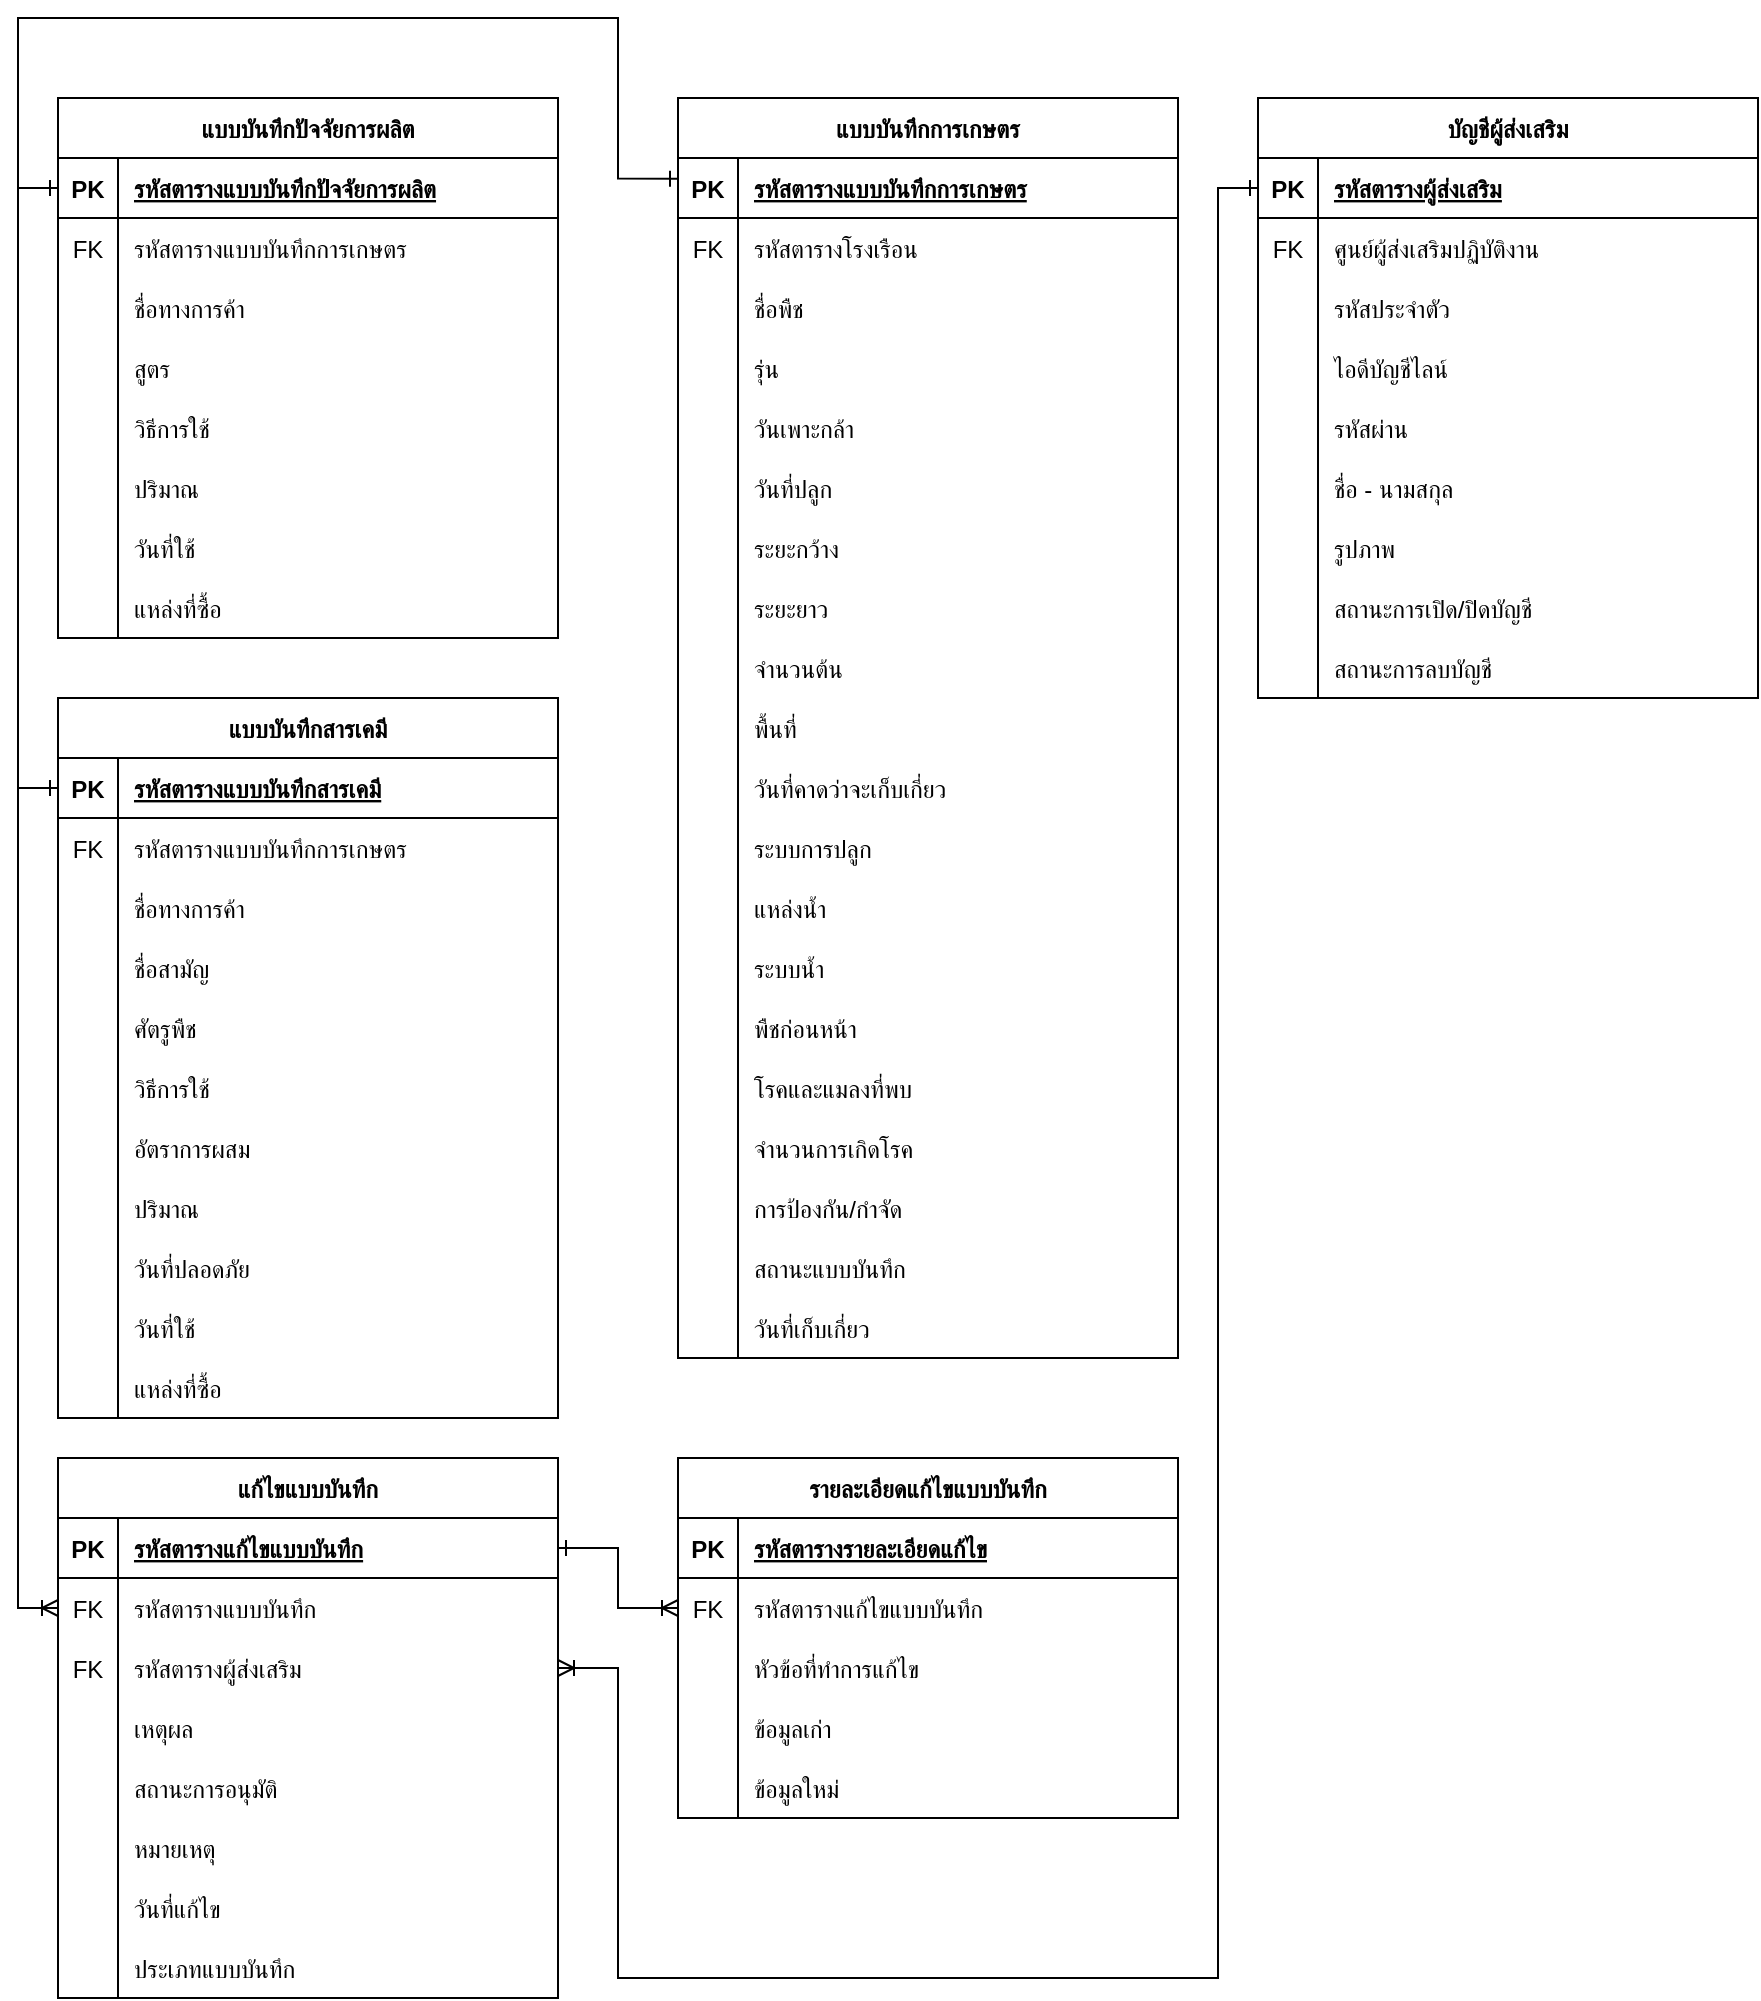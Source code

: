 <mxfile version="22.0.4" type="google">
  <diagram name="หน้า-1" id="3L7fihsQg2xxKoTsEMrI">
    <mxGraphModel grid="1" page="1" gridSize="10" guides="1" tooltips="1" connect="1" arrows="1" fold="1" pageScale="1" pageWidth="827" pageHeight="1169" math="0" shadow="0">
      <root>
        <mxCell id="0" />
        <mxCell id="1" parent="0" />
        <mxCell id="lichQyuY-XVAinuP7xmH-1" value="บัญชีผู้ส่งเสริม" style="shape=table;startSize=30;container=1;collapsible=1;childLayout=tableLayout;fixedRows=1;rowLines=0;fontStyle=1;align=center;resizeLast=1;" vertex="1" parent="1">
          <mxGeometry x="300" y="200" width="250" height="300" as="geometry" />
        </mxCell>
        <mxCell id="lichQyuY-XVAinuP7xmH-2" value="" style="shape=partialRectangle;collapsible=0;dropTarget=0;pointerEvents=0;fillColor=none;points=[[0,0.5],[1,0.5]];portConstraint=eastwest;top=0;left=0;right=0;bottom=1;" vertex="1" parent="lichQyuY-XVAinuP7xmH-1">
          <mxGeometry y="30" width="250" height="30" as="geometry" />
        </mxCell>
        <mxCell id="lichQyuY-XVAinuP7xmH-3" value="PK" style="shape=partialRectangle;overflow=hidden;connectable=0;fillColor=none;top=0;left=0;bottom=0;right=0;fontStyle=1;" vertex="1" parent="lichQyuY-XVAinuP7xmH-2">
          <mxGeometry width="30" height="30" as="geometry">
            <mxRectangle width="30" height="30" as="alternateBounds" />
          </mxGeometry>
        </mxCell>
        <mxCell id="lichQyuY-XVAinuP7xmH-4" value="รหัสตารางผู้ส่งเสริม" style="shape=partialRectangle;overflow=hidden;connectable=0;fillColor=none;top=0;left=0;bottom=0;right=0;align=left;spacingLeft=6;fontStyle=5;" vertex="1" parent="lichQyuY-XVAinuP7xmH-2">
          <mxGeometry x="30" width="220" height="30" as="geometry">
            <mxRectangle width="220" height="30" as="alternateBounds" />
          </mxGeometry>
        </mxCell>
        <mxCell id="lichQyuY-XVAinuP7xmH-5" value="" style="shape=partialRectangle;collapsible=0;dropTarget=0;pointerEvents=0;fillColor=none;points=[[0,0.5],[1,0.5]];portConstraint=eastwest;top=0;left=0;right=0;bottom=0;" vertex="1" parent="lichQyuY-XVAinuP7xmH-1">
          <mxGeometry y="60" width="250" height="30" as="geometry" />
        </mxCell>
        <mxCell id="lichQyuY-XVAinuP7xmH-6" value="FK" style="shape=partialRectangle;overflow=hidden;connectable=0;fillColor=none;top=0;left=0;bottom=0;right=0;" vertex="1" parent="lichQyuY-XVAinuP7xmH-5">
          <mxGeometry width="30" height="30" as="geometry">
            <mxRectangle width="30" height="30" as="alternateBounds" />
          </mxGeometry>
        </mxCell>
        <mxCell id="lichQyuY-XVAinuP7xmH-7" value="ศูนย์ผู้ส่งเสริมปฏิบัติงาน" style="shape=partialRectangle;overflow=hidden;connectable=0;fillColor=none;top=0;left=0;bottom=0;right=0;align=left;spacingLeft=6;" vertex="1" parent="lichQyuY-XVAinuP7xmH-5">
          <mxGeometry x="30" width="220" height="30" as="geometry">
            <mxRectangle width="220" height="30" as="alternateBounds" />
          </mxGeometry>
        </mxCell>
        <mxCell id="lichQyuY-XVAinuP7xmH-8" style="shape=partialRectangle;collapsible=0;dropTarget=0;pointerEvents=0;fillColor=none;points=[[0,0.5],[1,0.5]];portConstraint=eastwest;top=0;left=0;right=0;bottom=0;" vertex="1" parent="lichQyuY-XVAinuP7xmH-1">
          <mxGeometry y="90" width="250" height="30" as="geometry" />
        </mxCell>
        <mxCell id="lichQyuY-XVAinuP7xmH-9" style="shape=partialRectangle;overflow=hidden;connectable=0;fillColor=none;top=0;left=0;bottom=0;right=0;" vertex="1" parent="lichQyuY-XVAinuP7xmH-8">
          <mxGeometry width="30" height="30" as="geometry">
            <mxRectangle width="30" height="30" as="alternateBounds" />
          </mxGeometry>
        </mxCell>
        <mxCell id="lichQyuY-XVAinuP7xmH-10" value="รหัสประจำตัว" style="shape=partialRectangle;overflow=hidden;connectable=0;fillColor=none;top=0;left=0;bottom=0;right=0;align=left;spacingLeft=6;" vertex="1" parent="lichQyuY-XVAinuP7xmH-8">
          <mxGeometry x="30" width="220" height="30" as="geometry">
            <mxRectangle width="220" height="30" as="alternateBounds" />
          </mxGeometry>
        </mxCell>
        <mxCell id="lichQyuY-XVAinuP7xmH-11" style="shape=partialRectangle;collapsible=0;dropTarget=0;pointerEvents=0;fillColor=none;points=[[0,0.5],[1,0.5]];portConstraint=eastwest;top=0;left=0;right=0;bottom=0;" vertex="1" parent="lichQyuY-XVAinuP7xmH-1">
          <mxGeometry y="120" width="250" height="30" as="geometry" />
        </mxCell>
        <mxCell id="lichQyuY-XVAinuP7xmH-12" style="shape=partialRectangle;overflow=hidden;connectable=0;fillColor=none;top=0;left=0;bottom=0;right=0;" vertex="1" parent="lichQyuY-XVAinuP7xmH-11">
          <mxGeometry width="30" height="30" as="geometry">
            <mxRectangle width="30" height="30" as="alternateBounds" />
          </mxGeometry>
        </mxCell>
        <mxCell id="lichQyuY-XVAinuP7xmH-13" value="ไอดีบัญชีไลน์" style="shape=partialRectangle;overflow=hidden;connectable=0;fillColor=none;top=0;left=0;bottom=0;right=0;align=left;spacingLeft=6;" vertex="1" parent="lichQyuY-XVAinuP7xmH-11">
          <mxGeometry x="30" width="220" height="30" as="geometry">
            <mxRectangle width="220" height="30" as="alternateBounds" />
          </mxGeometry>
        </mxCell>
        <mxCell id="lichQyuY-XVAinuP7xmH-14" style="shape=partialRectangle;collapsible=0;dropTarget=0;pointerEvents=0;fillColor=none;points=[[0,0.5],[1,0.5]];portConstraint=eastwest;top=0;left=0;right=0;bottom=0;" vertex="1" parent="lichQyuY-XVAinuP7xmH-1">
          <mxGeometry y="150" width="250" height="30" as="geometry" />
        </mxCell>
        <mxCell id="lichQyuY-XVAinuP7xmH-15" style="shape=partialRectangle;overflow=hidden;connectable=0;fillColor=none;top=0;left=0;bottom=0;right=0;" vertex="1" parent="lichQyuY-XVAinuP7xmH-14">
          <mxGeometry width="30" height="30" as="geometry">
            <mxRectangle width="30" height="30" as="alternateBounds" />
          </mxGeometry>
        </mxCell>
        <mxCell id="lichQyuY-XVAinuP7xmH-16" value="รหัสผ่าน" style="shape=partialRectangle;overflow=hidden;connectable=0;fillColor=none;top=0;left=0;bottom=0;right=0;align=left;spacingLeft=6;" vertex="1" parent="lichQyuY-XVAinuP7xmH-14">
          <mxGeometry x="30" width="220" height="30" as="geometry">
            <mxRectangle width="220" height="30" as="alternateBounds" />
          </mxGeometry>
        </mxCell>
        <mxCell id="lichQyuY-XVAinuP7xmH-17" style="shape=partialRectangle;collapsible=0;dropTarget=0;pointerEvents=0;fillColor=none;points=[[0,0.5],[1,0.5]];portConstraint=eastwest;top=0;left=0;right=0;bottom=0;" vertex="1" parent="lichQyuY-XVAinuP7xmH-1">
          <mxGeometry y="180" width="250" height="30" as="geometry" />
        </mxCell>
        <mxCell id="lichQyuY-XVAinuP7xmH-18" value="" style="shape=partialRectangle;overflow=hidden;connectable=0;fillColor=none;top=0;left=0;bottom=0;right=0;" vertex="1" parent="lichQyuY-XVAinuP7xmH-17">
          <mxGeometry width="30" height="30" as="geometry">
            <mxRectangle width="30" height="30" as="alternateBounds" />
          </mxGeometry>
        </mxCell>
        <mxCell id="lichQyuY-XVAinuP7xmH-19" value="ชื่อ - นามสกุล" style="shape=partialRectangle;overflow=hidden;connectable=0;fillColor=none;top=0;left=0;bottom=0;right=0;align=left;spacingLeft=6;" vertex="1" parent="lichQyuY-XVAinuP7xmH-17">
          <mxGeometry x="30" width="220" height="30" as="geometry">
            <mxRectangle width="220" height="30" as="alternateBounds" />
          </mxGeometry>
        </mxCell>
        <mxCell id="lichQyuY-XVAinuP7xmH-20" style="shape=partialRectangle;collapsible=0;dropTarget=0;pointerEvents=0;fillColor=none;points=[[0,0.5],[1,0.5]];portConstraint=eastwest;top=0;left=0;right=0;bottom=0;" vertex="1" parent="lichQyuY-XVAinuP7xmH-1">
          <mxGeometry y="210" width="250" height="30" as="geometry" />
        </mxCell>
        <mxCell id="lichQyuY-XVAinuP7xmH-21" style="shape=partialRectangle;overflow=hidden;connectable=0;fillColor=none;top=0;left=0;bottom=0;right=0;" vertex="1" parent="lichQyuY-XVAinuP7xmH-20">
          <mxGeometry width="30" height="30" as="geometry">
            <mxRectangle width="30" height="30" as="alternateBounds" />
          </mxGeometry>
        </mxCell>
        <mxCell id="lichQyuY-XVAinuP7xmH-22" value="รูปภาพ" style="shape=partialRectangle;overflow=hidden;connectable=0;fillColor=none;top=0;left=0;bottom=0;right=0;align=left;spacingLeft=6;" vertex="1" parent="lichQyuY-XVAinuP7xmH-20">
          <mxGeometry x="30" width="220" height="30" as="geometry">
            <mxRectangle width="220" height="30" as="alternateBounds" />
          </mxGeometry>
        </mxCell>
        <mxCell id="lichQyuY-XVAinuP7xmH-23" style="shape=partialRectangle;collapsible=0;dropTarget=0;pointerEvents=0;fillColor=none;points=[[0,0.5],[1,0.5]];portConstraint=eastwest;top=0;left=0;right=0;bottom=0;" vertex="1" parent="lichQyuY-XVAinuP7xmH-1">
          <mxGeometry y="240" width="250" height="30" as="geometry" />
        </mxCell>
        <mxCell id="lichQyuY-XVAinuP7xmH-24" style="shape=partialRectangle;overflow=hidden;connectable=0;fillColor=none;top=0;left=0;bottom=0;right=0;" vertex="1" parent="lichQyuY-XVAinuP7xmH-23">
          <mxGeometry width="30" height="30" as="geometry">
            <mxRectangle width="30" height="30" as="alternateBounds" />
          </mxGeometry>
        </mxCell>
        <mxCell id="lichQyuY-XVAinuP7xmH-25" value="สถานะการเปิด/ปิดบัญชี" style="shape=partialRectangle;overflow=hidden;connectable=0;fillColor=none;top=0;left=0;bottom=0;right=0;align=left;spacingLeft=6;" vertex="1" parent="lichQyuY-XVAinuP7xmH-23">
          <mxGeometry x="30" width="220" height="30" as="geometry">
            <mxRectangle width="220" height="30" as="alternateBounds" />
          </mxGeometry>
        </mxCell>
        <mxCell id="lichQyuY-XVAinuP7xmH-26" style="shape=partialRectangle;collapsible=0;dropTarget=0;pointerEvents=0;fillColor=none;points=[[0,0.5],[1,0.5]];portConstraint=eastwest;top=0;left=0;right=0;bottom=0;" vertex="1" parent="lichQyuY-XVAinuP7xmH-1">
          <mxGeometry y="270" width="250" height="30" as="geometry" />
        </mxCell>
        <mxCell id="lichQyuY-XVAinuP7xmH-27" style="shape=partialRectangle;overflow=hidden;connectable=0;fillColor=none;top=0;left=0;bottom=0;right=0;" vertex="1" parent="lichQyuY-XVAinuP7xmH-26">
          <mxGeometry width="30" height="30" as="geometry">
            <mxRectangle width="30" height="30" as="alternateBounds" />
          </mxGeometry>
        </mxCell>
        <mxCell id="lichQyuY-XVAinuP7xmH-28" value="สถานะการลบบัญชี" style="shape=partialRectangle;overflow=hidden;connectable=0;fillColor=none;top=0;left=0;bottom=0;right=0;align=left;spacingLeft=6;" vertex="1" parent="lichQyuY-XVAinuP7xmH-26">
          <mxGeometry x="30" width="220" height="30" as="geometry">
            <mxRectangle width="220" height="30" as="alternateBounds" />
          </mxGeometry>
        </mxCell>
        <mxCell id="lichQyuY-XVAinuP7xmH-29" value="รายละเอียดแก้ไขแบบบันทึก" style="shape=table;startSize=30;container=1;collapsible=1;childLayout=tableLayout;fixedRows=1;rowLines=0;fontStyle=1;align=center;resizeLast=1;" vertex="1" parent="1">
          <mxGeometry x="10" y="880" width="250" height="180" as="geometry" />
        </mxCell>
        <mxCell id="lichQyuY-XVAinuP7xmH-30" value="" style="shape=partialRectangle;collapsible=0;dropTarget=0;pointerEvents=0;fillColor=none;points=[[0,0.5],[1,0.5]];portConstraint=eastwest;top=0;left=0;right=0;bottom=1;" vertex="1" parent="lichQyuY-XVAinuP7xmH-29">
          <mxGeometry y="30" width="250" height="30" as="geometry" />
        </mxCell>
        <mxCell id="lichQyuY-XVAinuP7xmH-31" value="PK" style="shape=partialRectangle;overflow=hidden;connectable=0;fillColor=none;top=0;left=0;bottom=0;right=0;fontStyle=1;" vertex="1" parent="lichQyuY-XVAinuP7xmH-30">
          <mxGeometry width="30" height="30" as="geometry">
            <mxRectangle width="30" height="30" as="alternateBounds" />
          </mxGeometry>
        </mxCell>
        <mxCell id="lichQyuY-XVAinuP7xmH-32" value="รหัสตารางรายละเอียดแก้ไข" style="shape=partialRectangle;overflow=hidden;connectable=0;fillColor=none;top=0;left=0;bottom=0;right=0;align=left;spacingLeft=6;fontStyle=5;" vertex="1" parent="lichQyuY-XVAinuP7xmH-30">
          <mxGeometry x="30" width="220" height="30" as="geometry">
            <mxRectangle width="220" height="30" as="alternateBounds" />
          </mxGeometry>
        </mxCell>
        <mxCell id="lichQyuY-XVAinuP7xmH-33" value="" style="shape=partialRectangle;collapsible=0;dropTarget=0;pointerEvents=0;fillColor=none;points=[[0,0.5],[1,0.5]];portConstraint=eastwest;top=0;left=0;right=0;bottom=0;" vertex="1" parent="lichQyuY-XVAinuP7xmH-29">
          <mxGeometry y="60" width="250" height="30" as="geometry" />
        </mxCell>
        <mxCell id="lichQyuY-XVAinuP7xmH-34" value="FK" style="shape=partialRectangle;overflow=hidden;connectable=0;fillColor=none;top=0;left=0;bottom=0;right=0;" vertex="1" parent="lichQyuY-XVAinuP7xmH-33">
          <mxGeometry width="30" height="30" as="geometry">
            <mxRectangle width="30" height="30" as="alternateBounds" />
          </mxGeometry>
        </mxCell>
        <mxCell id="lichQyuY-XVAinuP7xmH-35" value="รหัสตารางแก้ไขแบบบันทึก" style="shape=partialRectangle;overflow=hidden;connectable=0;fillColor=none;top=0;left=0;bottom=0;right=0;align=left;spacingLeft=6;" vertex="1" parent="lichQyuY-XVAinuP7xmH-33">
          <mxGeometry x="30" width="220" height="30" as="geometry">
            <mxRectangle width="220" height="30" as="alternateBounds" />
          </mxGeometry>
        </mxCell>
        <mxCell id="lichQyuY-XVAinuP7xmH-36" style="shape=partialRectangle;collapsible=0;dropTarget=0;pointerEvents=0;fillColor=none;points=[[0,0.5],[1,0.5]];portConstraint=eastwest;top=0;left=0;right=0;bottom=0;" vertex="1" parent="lichQyuY-XVAinuP7xmH-29">
          <mxGeometry y="90" width="250" height="30" as="geometry" />
        </mxCell>
        <mxCell id="lichQyuY-XVAinuP7xmH-37" value="" style="shape=partialRectangle;overflow=hidden;connectable=0;fillColor=none;top=0;left=0;bottom=0;right=0;" vertex="1" parent="lichQyuY-XVAinuP7xmH-36">
          <mxGeometry width="30" height="30" as="geometry">
            <mxRectangle width="30" height="30" as="alternateBounds" />
          </mxGeometry>
        </mxCell>
        <mxCell id="lichQyuY-XVAinuP7xmH-38" value="หัวข้อที่ทำการแก้ไข" style="shape=partialRectangle;overflow=hidden;connectable=0;fillColor=none;top=0;left=0;bottom=0;right=0;align=left;spacingLeft=6;" vertex="1" parent="lichQyuY-XVAinuP7xmH-36">
          <mxGeometry x="30" width="220" height="30" as="geometry">
            <mxRectangle width="220" height="30" as="alternateBounds" />
          </mxGeometry>
        </mxCell>
        <mxCell id="lichQyuY-XVAinuP7xmH-39" style="shape=partialRectangle;collapsible=0;dropTarget=0;pointerEvents=0;fillColor=none;points=[[0,0.5],[1,0.5]];portConstraint=eastwest;top=0;left=0;right=0;bottom=0;" vertex="1" parent="lichQyuY-XVAinuP7xmH-29">
          <mxGeometry y="120" width="250" height="30" as="geometry" />
        </mxCell>
        <mxCell id="lichQyuY-XVAinuP7xmH-40" style="shape=partialRectangle;overflow=hidden;connectable=0;fillColor=none;top=0;left=0;bottom=0;right=0;" vertex="1" parent="lichQyuY-XVAinuP7xmH-39">
          <mxGeometry width="30" height="30" as="geometry">
            <mxRectangle width="30" height="30" as="alternateBounds" />
          </mxGeometry>
        </mxCell>
        <mxCell id="lichQyuY-XVAinuP7xmH-41" value="ข้อมูลเก่า" style="shape=partialRectangle;overflow=hidden;connectable=0;fillColor=none;top=0;left=0;bottom=0;right=0;align=left;spacingLeft=6;" vertex="1" parent="lichQyuY-XVAinuP7xmH-39">
          <mxGeometry x="30" width="220" height="30" as="geometry">
            <mxRectangle width="220" height="30" as="alternateBounds" />
          </mxGeometry>
        </mxCell>
        <mxCell id="lichQyuY-XVAinuP7xmH-42" style="shape=partialRectangle;collapsible=0;dropTarget=0;pointerEvents=0;fillColor=none;points=[[0,0.5],[1,0.5]];portConstraint=eastwest;top=0;left=0;right=0;bottom=0;" vertex="1" parent="lichQyuY-XVAinuP7xmH-29">
          <mxGeometry y="150" width="250" height="30" as="geometry" />
        </mxCell>
        <mxCell id="lichQyuY-XVAinuP7xmH-43" style="shape=partialRectangle;overflow=hidden;connectable=0;fillColor=none;top=0;left=0;bottom=0;right=0;" vertex="1" parent="lichQyuY-XVAinuP7xmH-42">
          <mxGeometry width="30" height="30" as="geometry">
            <mxRectangle width="30" height="30" as="alternateBounds" />
          </mxGeometry>
        </mxCell>
        <mxCell id="lichQyuY-XVAinuP7xmH-44" value="ข้อมูลใหม่" style="shape=partialRectangle;overflow=hidden;connectable=0;fillColor=none;top=0;left=0;bottom=0;right=0;align=left;spacingLeft=6;" vertex="1" parent="lichQyuY-XVAinuP7xmH-42">
          <mxGeometry x="30" width="220" height="30" as="geometry">
            <mxRectangle width="220" height="30" as="alternateBounds" />
          </mxGeometry>
        </mxCell>
        <mxCell id="lichQyuY-XVAinuP7xmH-45" value="แก้ไขแบบบันทึก" style="shape=table;startSize=30;container=1;collapsible=1;childLayout=tableLayout;fixedRows=1;rowLines=0;fontStyle=1;align=center;resizeLast=1;" vertex="1" parent="1">
          <mxGeometry x="-300" y="880" width="250" height="270" as="geometry" />
        </mxCell>
        <mxCell id="lichQyuY-XVAinuP7xmH-46" value="" style="shape=partialRectangle;collapsible=0;dropTarget=0;pointerEvents=0;fillColor=none;points=[[0,0.5],[1,0.5]];portConstraint=eastwest;top=0;left=0;right=0;bottom=1;" vertex="1" parent="lichQyuY-XVAinuP7xmH-45">
          <mxGeometry y="30" width="250" height="30" as="geometry" />
        </mxCell>
        <mxCell id="lichQyuY-XVAinuP7xmH-47" value="PK" style="shape=partialRectangle;overflow=hidden;connectable=0;fillColor=none;top=0;left=0;bottom=0;right=0;fontStyle=1;" vertex="1" parent="lichQyuY-XVAinuP7xmH-46">
          <mxGeometry width="30" height="30" as="geometry">
            <mxRectangle width="30" height="30" as="alternateBounds" />
          </mxGeometry>
        </mxCell>
        <mxCell id="lichQyuY-XVAinuP7xmH-48" value="รหัสตารางแก้ไขแบบบันทึก" style="shape=partialRectangle;overflow=hidden;connectable=0;fillColor=none;top=0;left=0;bottom=0;right=0;align=left;spacingLeft=6;fontStyle=5;" vertex="1" parent="lichQyuY-XVAinuP7xmH-46">
          <mxGeometry x="30" width="220" height="30" as="geometry">
            <mxRectangle width="220" height="30" as="alternateBounds" />
          </mxGeometry>
        </mxCell>
        <mxCell id="lichQyuY-XVAinuP7xmH-49" value="" style="shape=partialRectangle;collapsible=0;dropTarget=0;pointerEvents=0;fillColor=none;points=[[0,0.5],[1,0.5]];portConstraint=eastwest;top=0;left=0;right=0;bottom=0;" vertex="1" parent="lichQyuY-XVAinuP7xmH-45">
          <mxGeometry y="60" width="250" height="30" as="geometry" />
        </mxCell>
        <mxCell id="lichQyuY-XVAinuP7xmH-50" value="FK" style="shape=partialRectangle;overflow=hidden;connectable=0;fillColor=none;top=0;left=0;bottom=0;right=0;" vertex="1" parent="lichQyuY-XVAinuP7xmH-49">
          <mxGeometry width="30" height="30" as="geometry">
            <mxRectangle width="30" height="30" as="alternateBounds" />
          </mxGeometry>
        </mxCell>
        <mxCell id="lichQyuY-XVAinuP7xmH-51" value="รหัสตารางแบบบันทึก" style="shape=partialRectangle;overflow=hidden;connectable=0;fillColor=none;top=0;left=0;bottom=0;right=0;align=left;spacingLeft=6;" vertex="1" parent="lichQyuY-XVAinuP7xmH-49">
          <mxGeometry x="30" width="220" height="30" as="geometry">
            <mxRectangle width="220" height="30" as="alternateBounds" />
          </mxGeometry>
        </mxCell>
        <mxCell id="lichQyuY-XVAinuP7xmH-52" style="shape=partialRectangle;collapsible=0;dropTarget=0;pointerEvents=0;fillColor=none;points=[[0,0.5],[1,0.5]];portConstraint=eastwest;top=0;left=0;right=0;bottom=0;" vertex="1" parent="lichQyuY-XVAinuP7xmH-45">
          <mxGeometry y="90" width="250" height="30" as="geometry" />
        </mxCell>
        <mxCell id="lichQyuY-XVAinuP7xmH-53" value="FK" style="shape=partialRectangle;overflow=hidden;connectable=0;fillColor=none;top=0;left=0;bottom=0;right=0;" vertex="1" parent="lichQyuY-XVAinuP7xmH-52">
          <mxGeometry width="30" height="30" as="geometry">
            <mxRectangle width="30" height="30" as="alternateBounds" />
          </mxGeometry>
        </mxCell>
        <mxCell id="lichQyuY-XVAinuP7xmH-54" value="รหัสตารางผู้ส่งเสริม" style="shape=partialRectangle;overflow=hidden;connectable=0;fillColor=none;top=0;left=0;bottom=0;right=0;align=left;spacingLeft=6;" vertex="1" parent="lichQyuY-XVAinuP7xmH-52">
          <mxGeometry x="30" width="220" height="30" as="geometry">
            <mxRectangle width="220" height="30" as="alternateBounds" />
          </mxGeometry>
        </mxCell>
        <mxCell id="lichQyuY-XVAinuP7xmH-55" style="shape=partialRectangle;collapsible=0;dropTarget=0;pointerEvents=0;fillColor=none;points=[[0,0.5],[1,0.5]];portConstraint=eastwest;top=0;left=0;right=0;bottom=0;" vertex="1" parent="lichQyuY-XVAinuP7xmH-45">
          <mxGeometry y="120" width="250" height="30" as="geometry" />
        </mxCell>
        <mxCell id="lichQyuY-XVAinuP7xmH-56" style="shape=partialRectangle;overflow=hidden;connectable=0;fillColor=none;top=0;left=0;bottom=0;right=0;" vertex="1" parent="lichQyuY-XVAinuP7xmH-55">
          <mxGeometry width="30" height="30" as="geometry">
            <mxRectangle width="30" height="30" as="alternateBounds" />
          </mxGeometry>
        </mxCell>
        <mxCell id="lichQyuY-XVAinuP7xmH-57" value="เหตุผล" style="shape=partialRectangle;overflow=hidden;connectable=0;fillColor=none;top=0;left=0;bottom=0;right=0;align=left;spacingLeft=6;" vertex="1" parent="lichQyuY-XVAinuP7xmH-55">
          <mxGeometry x="30" width="220" height="30" as="geometry">
            <mxRectangle width="220" height="30" as="alternateBounds" />
          </mxGeometry>
        </mxCell>
        <mxCell id="lichQyuY-XVAinuP7xmH-58" style="shape=partialRectangle;collapsible=0;dropTarget=0;pointerEvents=0;fillColor=none;points=[[0,0.5],[1,0.5]];portConstraint=eastwest;top=0;left=0;right=0;bottom=0;" vertex="1" parent="lichQyuY-XVAinuP7xmH-45">
          <mxGeometry y="150" width="250" height="30" as="geometry" />
        </mxCell>
        <mxCell id="lichQyuY-XVAinuP7xmH-59" style="shape=partialRectangle;overflow=hidden;connectable=0;fillColor=none;top=0;left=0;bottom=0;right=0;" vertex="1" parent="lichQyuY-XVAinuP7xmH-58">
          <mxGeometry width="30" height="30" as="geometry">
            <mxRectangle width="30" height="30" as="alternateBounds" />
          </mxGeometry>
        </mxCell>
        <mxCell id="lichQyuY-XVAinuP7xmH-60" value="สถานะการอนุมัติ" style="shape=partialRectangle;overflow=hidden;connectable=0;fillColor=none;top=0;left=0;bottom=0;right=0;align=left;spacingLeft=6;" vertex="1" parent="lichQyuY-XVAinuP7xmH-58">
          <mxGeometry x="30" width="220" height="30" as="geometry">
            <mxRectangle width="220" height="30" as="alternateBounds" />
          </mxGeometry>
        </mxCell>
        <mxCell id="lichQyuY-XVAinuP7xmH-61" style="shape=partialRectangle;collapsible=0;dropTarget=0;pointerEvents=0;fillColor=none;points=[[0,0.5],[1,0.5]];portConstraint=eastwest;top=0;left=0;right=0;bottom=0;" vertex="1" parent="lichQyuY-XVAinuP7xmH-45">
          <mxGeometry y="180" width="250" height="30" as="geometry" />
        </mxCell>
        <mxCell id="lichQyuY-XVAinuP7xmH-62" style="shape=partialRectangle;overflow=hidden;connectable=0;fillColor=none;top=0;left=0;bottom=0;right=0;" vertex="1" parent="lichQyuY-XVAinuP7xmH-61">
          <mxGeometry width="30" height="30" as="geometry">
            <mxRectangle width="30" height="30" as="alternateBounds" />
          </mxGeometry>
        </mxCell>
        <mxCell id="lichQyuY-XVAinuP7xmH-63" value="หมายเหตุ" style="shape=partialRectangle;overflow=hidden;connectable=0;fillColor=none;top=0;left=0;bottom=0;right=0;align=left;spacingLeft=6;" vertex="1" parent="lichQyuY-XVAinuP7xmH-61">
          <mxGeometry x="30" width="220" height="30" as="geometry">
            <mxRectangle width="220" height="30" as="alternateBounds" />
          </mxGeometry>
        </mxCell>
        <mxCell id="lichQyuY-XVAinuP7xmH-64" style="shape=partialRectangle;collapsible=0;dropTarget=0;pointerEvents=0;fillColor=none;points=[[0,0.5],[1,0.5]];portConstraint=eastwest;top=0;left=0;right=0;bottom=0;" vertex="1" parent="lichQyuY-XVAinuP7xmH-45">
          <mxGeometry y="210" width="250" height="30" as="geometry" />
        </mxCell>
        <mxCell id="lichQyuY-XVAinuP7xmH-65" style="shape=partialRectangle;overflow=hidden;connectable=0;fillColor=none;top=0;left=0;bottom=0;right=0;" vertex="1" parent="lichQyuY-XVAinuP7xmH-64">
          <mxGeometry width="30" height="30" as="geometry">
            <mxRectangle width="30" height="30" as="alternateBounds" />
          </mxGeometry>
        </mxCell>
        <mxCell id="lichQyuY-XVAinuP7xmH-66" value="วันที่แก้ไข" style="shape=partialRectangle;overflow=hidden;connectable=0;fillColor=none;top=0;left=0;bottom=0;right=0;align=left;spacingLeft=6;" vertex="1" parent="lichQyuY-XVAinuP7xmH-64">
          <mxGeometry x="30" width="220" height="30" as="geometry">
            <mxRectangle width="220" height="30" as="alternateBounds" />
          </mxGeometry>
        </mxCell>
        <mxCell id="lichQyuY-XVAinuP7xmH-67" style="shape=partialRectangle;collapsible=0;dropTarget=0;pointerEvents=0;fillColor=none;points=[[0,0.5],[1,0.5]];portConstraint=eastwest;top=0;left=0;right=0;bottom=0;" vertex="1" parent="lichQyuY-XVAinuP7xmH-45">
          <mxGeometry y="240" width="250" height="30" as="geometry" />
        </mxCell>
        <mxCell id="lichQyuY-XVAinuP7xmH-68" style="shape=partialRectangle;overflow=hidden;connectable=0;fillColor=none;top=0;left=0;bottom=0;right=0;" vertex="1" parent="lichQyuY-XVAinuP7xmH-67">
          <mxGeometry width="30" height="30" as="geometry">
            <mxRectangle width="30" height="30" as="alternateBounds" />
          </mxGeometry>
        </mxCell>
        <mxCell id="lichQyuY-XVAinuP7xmH-69" value="ประเภทแบบบันทึก" style="shape=partialRectangle;overflow=hidden;connectable=0;fillColor=none;top=0;left=0;bottom=0;right=0;align=left;spacingLeft=6;" vertex="1" parent="lichQyuY-XVAinuP7xmH-67">
          <mxGeometry x="30" width="220" height="30" as="geometry">
            <mxRectangle width="220" height="30" as="alternateBounds" />
          </mxGeometry>
        </mxCell>
        <mxCell id="lichQyuY-XVAinuP7xmH-70" value="แบบบันทึกสารเคมี" style="shape=table;startSize=30;container=1;collapsible=1;childLayout=tableLayout;fixedRows=1;rowLines=0;fontStyle=1;align=center;resizeLast=1;" vertex="1" parent="1">
          <mxGeometry x="-300" y="500" width="250" height="360" as="geometry" />
        </mxCell>
        <mxCell id="lichQyuY-XVAinuP7xmH-71" value="" style="shape=partialRectangle;collapsible=0;dropTarget=0;pointerEvents=0;fillColor=none;points=[[0,0.5],[1,0.5]];portConstraint=eastwest;top=0;left=0;right=0;bottom=1;" vertex="1" parent="lichQyuY-XVAinuP7xmH-70">
          <mxGeometry y="30" width="250" height="30" as="geometry" />
        </mxCell>
        <mxCell id="lichQyuY-XVAinuP7xmH-72" value="PK" style="shape=partialRectangle;overflow=hidden;connectable=0;fillColor=none;top=0;left=0;bottom=0;right=0;fontStyle=1;" vertex="1" parent="lichQyuY-XVAinuP7xmH-71">
          <mxGeometry width="30" height="30" as="geometry">
            <mxRectangle width="30" height="30" as="alternateBounds" />
          </mxGeometry>
        </mxCell>
        <mxCell id="lichQyuY-XVAinuP7xmH-73" value="รหัสตารางแบบบันทึกสารเคมี" style="shape=partialRectangle;overflow=hidden;connectable=0;fillColor=none;top=0;left=0;bottom=0;right=0;align=left;spacingLeft=6;fontStyle=5;" vertex="1" parent="lichQyuY-XVAinuP7xmH-71">
          <mxGeometry x="30" width="220" height="30" as="geometry">
            <mxRectangle width="220" height="30" as="alternateBounds" />
          </mxGeometry>
        </mxCell>
        <mxCell id="lichQyuY-XVAinuP7xmH-74" value="" style="shape=partialRectangle;collapsible=0;dropTarget=0;pointerEvents=0;fillColor=none;points=[[0,0.5],[1,0.5]];portConstraint=eastwest;top=0;left=0;right=0;bottom=0;" vertex="1" parent="lichQyuY-XVAinuP7xmH-70">
          <mxGeometry y="60" width="250" height="30" as="geometry" />
        </mxCell>
        <mxCell id="lichQyuY-XVAinuP7xmH-75" value="FK" style="shape=partialRectangle;overflow=hidden;connectable=0;fillColor=none;top=0;left=0;bottom=0;right=0;" vertex="1" parent="lichQyuY-XVAinuP7xmH-74">
          <mxGeometry width="30" height="30" as="geometry">
            <mxRectangle width="30" height="30" as="alternateBounds" />
          </mxGeometry>
        </mxCell>
        <mxCell id="lichQyuY-XVAinuP7xmH-76" value="รหัสตารางแบบบันทึกการเกษตร" style="shape=partialRectangle;overflow=hidden;connectable=0;fillColor=none;top=0;left=0;bottom=0;right=0;align=left;spacingLeft=6;" vertex="1" parent="lichQyuY-XVAinuP7xmH-74">
          <mxGeometry x="30" width="220" height="30" as="geometry">
            <mxRectangle width="220" height="30" as="alternateBounds" />
          </mxGeometry>
        </mxCell>
        <mxCell id="lichQyuY-XVAinuP7xmH-77" style="shape=partialRectangle;collapsible=0;dropTarget=0;pointerEvents=0;fillColor=none;points=[[0,0.5],[1,0.5]];portConstraint=eastwest;top=0;left=0;right=0;bottom=0;" vertex="1" parent="lichQyuY-XVAinuP7xmH-70">
          <mxGeometry y="90" width="250" height="30" as="geometry" />
        </mxCell>
        <mxCell id="lichQyuY-XVAinuP7xmH-78" value="" style="shape=partialRectangle;overflow=hidden;connectable=0;fillColor=none;top=0;left=0;bottom=0;right=0;" vertex="1" parent="lichQyuY-XVAinuP7xmH-77">
          <mxGeometry width="30" height="30" as="geometry">
            <mxRectangle width="30" height="30" as="alternateBounds" />
          </mxGeometry>
        </mxCell>
        <mxCell id="lichQyuY-XVAinuP7xmH-79" value="ชื่อทางการค้า" style="shape=partialRectangle;overflow=hidden;connectable=0;fillColor=none;top=0;left=0;bottom=0;right=0;align=left;spacingLeft=6;" vertex="1" parent="lichQyuY-XVAinuP7xmH-77">
          <mxGeometry x="30" width="220" height="30" as="geometry">
            <mxRectangle width="220" height="30" as="alternateBounds" />
          </mxGeometry>
        </mxCell>
        <mxCell id="lichQyuY-XVAinuP7xmH-80" style="shape=partialRectangle;collapsible=0;dropTarget=0;pointerEvents=0;fillColor=none;points=[[0,0.5],[1,0.5]];portConstraint=eastwest;top=0;left=0;right=0;bottom=0;" vertex="1" parent="lichQyuY-XVAinuP7xmH-70">
          <mxGeometry y="120" width="250" height="30" as="geometry" />
        </mxCell>
        <mxCell id="lichQyuY-XVAinuP7xmH-81" style="shape=partialRectangle;overflow=hidden;connectable=0;fillColor=none;top=0;left=0;bottom=0;right=0;" vertex="1" parent="lichQyuY-XVAinuP7xmH-80">
          <mxGeometry width="30" height="30" as="geometry">
            <mxRectangle width="30" height="30" as="alternateBounds" />
          </mxGeometry>
        </mxCell>
        <mxCell id="lichQyuY-XVAinuP7xmH-82" value="ชื่อสามัญ" style="shape=partialRectangle;overflow=hidden;connectable=0;fillColor=none;top=0;left=0;bottom=0;right=0;align=left;spacingLeft=6;" vertex="1" parent="lichQyuY-XVAinuP7xmH-80">
          <mxGeometry x="30" width="220" height="30" as="geometry">
            <mxRectangle width="220" height="30" as="alternateBounds" />
          </mxGeometry>
        </mxCell>
        <mxCell id="lichQyuY-XVAinuP7xmH-83" style="shape=partialRectangle;collapsible=0;dropTarget=0;pointerEvents=0;fillColor=none;points=[[0,0.5],[1,0.5]];portConstraint=eastwest;top=0;left=0;right=0;bottom=0;" vertex="1" parent="lichQyuY-XVAinuP7xmH-70">
          <mxGeometry y="150" width="250" height="30" as="geometry" />
        </mxCell>
        <mxCell id="lichQyuY-XVAinuP7xmH-84" style="shape=partialRectangle;overflow=hidden;connectable=0;fillColor=none;top=0;left=0;bottom=0;right=0;" vertex="1" parent="lichQyuY-XVAinuP7xmH-83">
          <mxGeometry width="30" height="30" as="geometry">
            <mxRectangle width="30" height="30" as="alternateBounds" />
          </mxGeometry>
        </mxCell>
        <mxCell id="lichQyuY-XVAinuP7xmH-85" value="ศัตรูพืช" style="shape=partialRectangle;overflow=hidden;connectable=0;fillColor=none;top=0;left=0;bottom=0;right=0;align=left;spacingLeft=6;" vertex="1" parent="lichQyuY-XVAinuP7xmH-83">
          <mxGeometry x="30" width="220" height="30" as="geometry">
            <mxRectangle width="220" height="30" as="alternateBounds" />
          </mxGeometry>
        </mxCell>
        <mxCell id="lichQyuY-XVAinuP7xmH-86" style="shape=partialRectangle;collapsible=0;dropTarget=0;pointerEvents=0;fillColor=none;points=[[0,0.5],[1,0.5]];portConstraint=eastwest;top=0;left=0;right=0;bottom=0;" vertex="1" parent="lichQyuY-XVAinuP7xmH-70">
          <mxGeometry y="180" width="250" height="30" as="geometry" />
        </mxCell>
        <mxCell id="lichQyuY-XVAinuP7xmH-87" value="" style="shape=partialRectangle;overflow=hidden;connectable=0;fillColor=none;top=0;left=0;bottom=0;right=0;" vertex="1" parent="lichQyuY-XVAinuP7xmH-86">
          <mxGeometry width="30" height="30" as="geometry">
            <mxRectangle width="30" height="30" as="alternateBounds" />
          </mxGeometry>
        </mxCell>
        <mxCell id="lichQyuY-XVAinuP7xmH-88" value="วิธีการใช้" style="shape=partialRectangle;overflow=hidden;connectable=0;fillColor=none;top=0;left=0;bottom=0;right=0;align=left;spacingLeft=6;" vertex="1" parent="lichQyuY-XVAinuP7xmH-86">
          <mxGeometry x="30" width="220" height="30" as="geometry">
            <mxRectangle width="220" height="30" as="alternateBounds" />
          </mxGeometry>
        </mxCell>
        <mxCell id="lichQyuY-XVAinuP7xmH-89" style="shape=partialRectangle;collapsible=0;dropTarget=0;pointerEvents=0;fillColor=none;points=[[0,0.5],[1,0.5]];portConstraint=eastwest;top=0;left=0;right=0;bottom=0;" vertex="1" parent="lichQyuY-XVAinuP7xmH-70">
          <mxGeometry y="210" width="250" height="30" as="geometry" />
        </mxCell>
        <mxCell id="lichQyuY-XVAinuP7xmH-90" style="shape=partialRectangle;overflow=hidden;connectable=0;fillColor=none;top=0;left=0;bottom=0;right=0;" vertex="1" parent="lichQyuY-XVAinuP7xmH-89">
          <mxGeometry width="30" height="30" as="geometry">
            <mxRectangle width="30" height="30" as="alternateBounds" />
          </mxGeometry>
        </mxCell>
        <mxCell id="lichQyuY-XVAinuP7xmH-91" value="อัตราการผสม" style="shape=partialRectangle;overflow=hidden;connectable=0;fillColor=none;top=0;left=0;bottom=0;right=0;align=left;spacingLeft=6;" vertex="1" parent="lichQyuY-XVAinuP7xmH-89">
          <mxGeometry x="30" width="220" height="30" as="geometry">
            <mxRectangle width="220" height="30" as="alternateBounds" />
          </mxGeometry>
        </mxCell>
        <mxCell id="lichQyuY-XVAinuP7xmH-92" style="shape=partialRectangle;collapsible=0;dropTarget=0;pointerEvents=0;fillColor=none;points=[[0,0.5],[1,0.5]];portConstraint=eastwest;top=0;left=0;right=0;bottom=0;" vertex="1" parent="lichQyuY-XVAinuP7xmH-70">
          <mxGeometry y="240" width="250" height="30" as="geometry" />
        </mxCell>
        <mxCell id="lichQyuY-XVAinuP7xmH-93" style="shape=partialRectangle;overflow=hidden;connectable=0;fillColor=none;top=0;left=0;bottom=0;right=0;" vertex="1" parent="lichQyuY-XVAinuP7xmH-92">
          <mxGeometry width="30" height="30" as="geometry">
            <mxRectangle width="30" height="30" as="alternateBounds" />
          </mxGeometry>
        </mxCell>
        <mxCell id="lichQyuY-XVAinuP7xmH-94" value="ปริมาณ" style="shape=partialRectangle;overflow=hidden;connectable=0;fillColor=none;top=0;left=0;bottom=0;right=0;align=left;spacingLeft=6;" vertex="1" parent="lichQyuY-XVAinuP7xmH-92">
          <mxGeometry x="30" width="220" height="30" as="geometry">
            <mxRectangle width="220" height="30" as="alternateBounds" />
          </mxGeometry>
        </mxCell>
        <mxCell id="lichQyuY-XVAinuP7xmH-95" style="shape=partialRectangle;collapsible=0;dropTarget=0;pointerEvents=0;fillColor=none;points=[[0,0.5],[1,0.5]];portConstraint=eastwest;top=0;left=0;right=0;bottom=0;" vertex="1" parent="lichQyuY-XVAinuP7xmH-70">
          <mxGeometry y="270" width="250" height="30" as="geometry" />
        </mxCell>
        <mxCell id="lichQyuY-XVAinuP7xmH-96" style="shape=partialRectangle;overflow=hidden;connectable=0;fillColor=none;top=0;left=0;bottom=0;right=0;" vertex="1" parent="lichQyuY-XVAinuP7xmH-95">
          <mxGeometry width="30" height="30" as="geometry">
            <mxRectangle width="30" height="30" as="alternateBounds" />
          </mxGeometry>
        </mxCell>
        <mxCell id="lichQyuY-XVAinuP7xmH-97" value="วันที่ปลอดภัย" style="shape=partialRectangle;overflow=hidden;connectable=0;fillColor=none;top=0;left=0;bottom=0;right=0;align=left;spacingLeft=6;" vertex="1" parent="lichQyuY-XVAinuP7xmH-95">
          <mxGeometry x="30" width="220" height="30" as="geometry">
            <mxRectangle width="220" height="30" as="alternateBounds" />
          </mxGeometry>
        </mxCell>
        <mxCell id="lichQyuY-XVAinuP7xmH-98" style="shape=partialRectangle;collapsible=0;dropTarget=0;pointerEvents=0;fillColor=none;points=[[0,0.5],[1,0.5]];portConstraint=eastwest;top=0;left=0;right=0;bottom=0;" vertex="1" parent="lichQyuY-XVAinuP7xmH-70">
          <mxGeometry y="300" width="250" height="30" as="geometry" />
        </mxCell>
        <mxCell id="lichQyuY-XVAinuP7xmH-99" style="shape=partialRectangle;overflow=hidden;connectable=0;fillColor=none;top=0;left=0;bottom=0;right=0;" vertex="1" parent="lichQyuY-XVAinuP7xmH-98">
          <mxGeometry width="30" height="30" as="geometry">
            <mxRectangle width="30" height="30" as="alternateBounds" />
          </mxGeometry>
        </mxCell>
        <mxCell id="lichQyuY-XVAinuP7xmH-100" value="วันที่ใช้" style="shape=partialRectangle;overflow=hidden;connectable=0;fillColor=none;top=0;left=0;bottom=0;right=0;align=left;spacingLeft=6;" vertex="1" parent="lichQyuY-XVAinuP7xmH-98">
          <mxGeometry x="30" width="220" height="30" as="geometry">
            <mxRectangle width="220" height="30" as="alternateBounds" />
          </mxGeometry>
        </mxCell>
        <mxCell id="lichQyuY-XVAinuP7xmH-101" style="shape=partialRectangle;collapsible=0;dropTarget=0;pointerEvents=0;fillColor=none;points=[[0,0.5],[1,0.5]];portConstraint=eastwest;top=0;left=0;right=0;bottom=0;" vertex="1" parent="lichQyuY-XVAinuP7xmH-70">
          <mxGeometry y="330" width="250" height="30" as="geometry" />
        </mxCell>
        <mxCell id="lichQyuY-XVAinuP7xmH-102" style="shape=partialRectangle;overflow=hidden;connectable=0;fillColor=none;top=0;left=0;bottom=0;right=0;" vertex="1" parent="lichQyuY-XVAinuP7xmH-101">
          <mxGeometry width="30" height="30" as="geometry">
            <mxRectangle width="30" height="30" as="alternateBounds" />
          </mxGeometry>
        </mxCell>
        <mxCell id="lichQyuY-XVAinuP7xmH-103" value="แหล่งที่ซื้อ" style="shape=partialRectangle;overflow=hidden;connectable=0;fillColor=none;top=0;left=0;bottom=0;right=0;align=left;spacingLeft=6;" vertex="1" parent="lichQyuY-XVAinuP7xmH-101">
          <mxGeometry x="30" width="220" height="30" as="geometry">
            <mxRectangle width="220" height="30" as="alternateBounds" />
          </mxGeometry>
        </mxCell>
        <mxCell id="lichQyuY-XVAinuP7xmH-104" value="แบบบันทึกปัจจัยการผลิต" style="shape=table;startSize=30;container=1;collapsible=1;childLayout=tableLayout;fixedRows=1;rowLines=0;fontStyle=1;align=center;resizeLast=1;" vertex="1" parent="1">
          <mxGeometry x="-300" y="200" width="250" height="270" as="geometry" />
        </mxCell>
        <mxCell id="lichQyuY-XVAinuP7xmH-105" value="" style="shape=partialRectangle;collapsible=0;dropTarget=0;pointerEvents=0;fillColor=none;points=[[0,0.5],[1,0.5]];portConstraint=eastwest;top=0;left=0;right=0;bottom=1;" vertex="1" parent="lichQyuY-XVAinuP7xmH-104">
          <mxGeometry y="30" width="250" height="30" as="geometry" />
        </mxCell>
        <mxCell id="lichQyuY-XVAinuP7xmH-106" value="PK" style="shape=partialRectangle;overflow=hidden;connectable=0;fillColor=none;top=0;left=0;bottom=0;right=0;fontStyle=1;" vertex="1" parent="lichQyuY-XVAinuP7xmH-105">
          <mxGeometry width="30" height="30" as="geometry">
            <mxRectangle width="30" height="30" as="alternateBounds" />
          </mxGeometry>
        </mxCell>
        <mxCell id="lichQyuY-XVAinuP7xmH-107" value="รหัสตารางแบบบันทึกปัจจัยการผลิต" style="shape=partialRectangle;overflow=hidden;connectable=0;fillColor=none;top=0;left=0;bottom=0;right=0;align=left;spacingLeft=6;fontStyle=5;" vertex="1" parent="lichQyuY-XVAinuP7xmH-105">
          <mxGeometry x="30" width="220" height="30" as="geometry">
            <mxRectangle width="220" height="30" as="alternateBounds" />
          </mxGeometry>
        </mxCell>
        <mxCell id="lichQyuY-XVAinuP7xmH-108" value="" style="shape=partialRectangle;collapsible=0;dropTarget=0;pointerEvents=0;fillColor=none;points=[[0,0.5],[1,0.5]];portConstraint=eastwest;top=0;left=0;right=0;bottom=0;" vertex="1" parent="lichQyuY-XVAinuP7xmH-104">
          <mxGeometry y="60" width="250" height="30" as="geometry" />
        </mxCell>
        <mxCell id="lichQyuY-XVAinuP7xmH-109" value="FK" style="shape=partialRectangle;overflow=hidden;connectable=0;fillColor=none;top=0;left=0;bottom=0;right=0;" vertex="1" parent="lichQyuY-XVAinuP7xmH-108">
          <mxGeometry width="30" height="30" as="geometry">
            <mxRectangle width="30" height="30" as="alternateBounds" />
          </mxGeometry>
        </mxCell>
        <mxCell id="lichQyuY-XVAinuP7xmH-110" value="รหัสตารางแบบบันทึกการเกษตร" style="shape=partialRectangle;overflow=hidden;connectable=0;fillColor=none;top=0;left=0;bottom=0;right=0;align=left;spacingLeft=6;" vertex="1" parent="lichQyuY-XVAinuP7xmH-108">
          <mxGeometry x="30" width="220" height="30" as="geometry">
            <mxRectangle width="220" height="30" as="alternateBounds" />
          </mxGeometry>
        </mxCell>
        <mxCell id="lichQyuY-XVAinuP7xmH-111" style="shape=partialRectangle;collapsible=0;dropTarget=0;pointerEvents=0;fillColor=none;points=[[0,0.5],[1,0.5]];portConstraint=eastwest;top=0;left=0;right=0;bottom=0;" vertex="1" parent="lichQyuY-XVAinuP7xmH-104">
          <mxGeometry y="90" width="250" height="30" as="geometry" />
        </mxCell>
        <mxCell id="lichQyuY-XVAinuP7xmH-112" value="" style="shape=partialRectangle;overflow=hidden;connectable=0;fillColor=none;top=0;left=0;bottom=0;right=0;" vertex="1" parent="lichQyuY-XVAinuP7xmH-111">
          <mxGeometry width="30" height="30" as="geometry">
            <mxRectangle width="30" height="30" as="alternateBounds" />
          </mxGeometry>
        </mxCell>
        <mxCell id="lichQyuY-XVAinuP7xmH-113" value="ชื่อทางการค้า" style="shape=partialRectangle;overflow=hidden;connectable=0;fillColor=none;top=0;left=0;bottom=0;right=0;align=left;spacingLeft=6;" vertex="1" parent="lichQyuY-XVAinuP7xmH-111">
          <mxGeometry x="30" width="220" height="30" as="geometry">
            <mxRectangle width="220" height="30" as="alternateBounds" />
          </mxGeometry>
        </mxCell>
        <mxCell id="lichQyuY-XVAinuP7xmH-114" style="shape=partialRectangle;collapsible=0;dropTarget=0;pointerEvents=0;fillColor=none;points=[[0,0.5],[1,0.5]];portConstraint=eastwest;top=0;left=0;right=0;bottom=0;" vertex="1" parent="lichQyuY-XVAinuP7xmH-104">
          <mxGeometry y="120" width="250" height="30" as="geometry" />
        </mxCell>
        <mxCell id="lichQyuY-XVAinuP7xmH-115" style="shape=partialRectangle;overflow=hidden;connectable=0;fillColor=none;top=0;left=0;bottom=0;right=0;" vertex="1" parent="lichQyuY-XVAinuP7xmH-114">
          <mxGeometry width="30" height="30" as="geometry">
            <mxRectangle width="30" height="30" as="alternateBounds" />
          </mxGeometry>
        </mxCell>
        <mxCell id="lichQyuY-XVAinuP7xmH-116" value="สูตร" style="shape=partialRectangle;overflow=hidden;connectable=0;fillColor=none;top=0;left=0;bottom=0;right=0;align=left;spacingLeft=6;" vertex="1" parent="lichQyuY-XVAinuP7xmH-114">
          <mxGeometry x="30" width="220" height="30" as="geometry">
            <mxRectangle width="220" height="30" as="alternateBounds" />
          </mxGeometry>
        </mxCell>
        <mxCell id="lichQyuY-XVAinuP7xmH-117" style="shape=partialRectangle;collapsible=0;dropTarget=0;pointerEvents=0;fillColor=none;points=[[0,0.5],[1,0.5]];portConstraint=eastwest;top=0;left=0;right=0;bottom=0;" vertex="1" parent="lichQyuY-XVAinuP7xmH-104">
          <mxGeometry y="150" width="250" height="30" as="geometry" />
        </mxCell>
        <mxCell id="lichQyuY-XVAinuP7xmH-118" value="" style="shape=partialRectangle;overflow=hidden;connectable=0;fillColor=none;top=0;left=0;bottom=0;right=0;" vertex="1" parent="lichQyuY-XVAinuP7xmH-117">
          <mxGeometry width="30" height="30" as="geometry">
            <mxRectangle width="30" height="30" as="alternateBounds" />
          </mxGeometry>
        </mxCell>
        <mxCell id="lichQyuY-XVAinuP7xmH-119" value="วิธีการใช้" style="shape=partialRectangle;overflow=hidden;connectable=0;fillColor=none;top=0;left=0;bottom=0;right=0;align=left;spacingLeft=6;" vertex="1" parent="lichQyuY-XVAinuP7xmH-117">
          <mxGeometry x="30" width="220" height="30" as="geometry">
            <mxRectangle width="220" height="30" as="alternateBounds" />
          </mxGeometry>
        </mxCell>
        <mxCell id="lichQyuY-XVAinuP7xmH-120" style="shape=partialRectangle;collapsible=0;dropTarget=0;pointerEvents=0;fillColor=none;points=[[0,0.5],[1,0.5]];portConstraint=eastwest;top=0;left=0;right=0;bottom=0;" vertex="1" parent="lichQyuY-XVAinuP7xmH-104">
          <mxGeometry y="180" width="250" height="30" as="geometry" />
        </mxCell>
        <mxCell id="lichQyuY-XVAinuP7xmH-121" style="shape=partialRectangle;overflow=hidden;connectable=0;fillColor=none;top=0;left=0;bottom=0;right=0;" vertex="1" parent="lichQyuY-XVAinuP7xmH-120">
          <mxGeometry width="30" height="30" as="geometry">
            <mxRectangle width="30" height="30" as="alternateBounds" />
          </mxGeometry>
        </mxCell>
        <mxCell id="lichQyuY-XVAinuP7xmH-122" value="ปริมาณ" style="shape=partialRectangle;overflow=hidden;connectable=0;fillColor=none;top=0;left=0;bottom=0;right=0;align=left;spacingLeft=6;" vertex="1" parent="lichQyuY-XVAinuP7xmH-120">
          <mxGeometry x="30" width="220" height="30" as="geometry">
            <mxRectangle width="220" height="30" as="alternateBounds" />
          </mxGeometry>
        </mxCell>
        <mxCell id="lichQyuY-XVAinuP7xmH-123" style="shape=partialRectangle;collapsible=0;dropTarget=0;pointerEvents=0;fillColor=none;points=[[0,0.5],[1,0.5]];portConstraint=eastwest;top=0;left=0;right=0;bottom=0;" vertex="1" parent="lichQyuY-XVAinuP7xmH-104">
          <mxGeometry y="210" width="250" height="30" as="geometry" />
        </mxCell>
        <mxCell id="lichQyuY-XVAinuP7xmH-124" style="shape=partialRectangle;overflow=hidden;connectable=0;fillColor=none;top=0;left=0;bottom=0;right=0;" vertex="1" parent="lichQyuY-XVAinuP7xmH-123">
          <mxGeometry width="30" height="30" as="geometry">
            <mxRectangle width="30" height="30" as="alternateBounds" />
          </mxGeometry>
        </mxCell>
        <mxCell id="lichQyuY-XVAinuP7xmH-125" value="วันที่ใช้" style="shape=partialRectangle;overflow=hidden;connectable=0;fillColor=none;top=0;left=0;bottom=0;right=0;align=left;spacingLeft=6;" vertex="1" parent="lichQyuY-XVAinuP7xmH-123">
          <mxGeometry x="30" width="220" height="30" as="geometry">
            <mxRectangle width="220" height="30" as="alternateBounds" />
          </mxGeometry>
        </mxCell>
        <mxCell id="lichQyuY-XVAinuP7xmH-126" style="shape=partialRectangle;collapsible=0;dropTarget=0;pointerEvents=0;fillColor=none;points=[[0,0.5],[1,0.5]];portConstraint=eastwest;top=0;left=0;right=0;bottom=0;" vertex="1" parent="lichQyuY-XVAinuP7xmH-104">
          <mxGeometry y="240" width="250" height="30" as="geometry" />
        </mxCell>
        <mxCell id="lichQyuY-XVAinuP7xmH-127" style="shape=partialRectangle;overflow=hidden;connectable=0;fillColor=none;top=0;left=0;bottom=0;right=0;" vertex="1" parent="lichQyuY-XVAinuP7xmH-126">
          <mxGeometry width="30" height="30" as="geometry">
            <mxRectangle width="30" height="30" as="alternateBounds" />
          </mxGeometry>
        </mxCell>
        <mxCell id="lichQyuY-XVAinuP7xmH-128" value="แหล่งที่ซื้อ" style="shape=partialRectangle;overflow=hidden;connectable=0;fillColor=none;top=0;left=0;bottom=0;right=0;align=left;spacingLeft=6;" vertex="1" parent="lichQyuY-XVAinuP7xmH-126">
          <mxGeometry x="30" width="220" height="30" as="geometry">
            <mxRectangle width="220" height="30" as="alternateBounds" />
          </mxGeometry>
        </mxCell>
        <mxCell id="lichQyuY-XVAinuP7xmH-129" value="แบบบันทึกการเกษตร" style="shape=table;startSize=30;container=1;collapsible=1;childLayout=tableLayout;fixedRows=1;rowLines=0;fontStyle=1;align=center;resizeLast=1;" vertex="1" parent="1">
          <mxGeometry x="10" y="200" width="250" height="630" as="geometry" />
        </mxCell>
        <mxCell id="lichQyuY-XVAinuP7xmH-130" value="" style="shape=partialRectangle;collapsible=0;dropTarget=0;pointerEvents=0;fillColor=none;points=[[0,0.5],[1,0.5]];portConstraint=eastwest;top=0;left=0;right=0;bottom=1;" vertex="1" parent="lichQyuY-XVAinuP7xmH-129">
          <mxGeometry y="30" width="250" height="30" as="geometry" />
        </mxCell>
        <mxCell id="lichQyuY-XVAinuP7xmH-131" value="PK" style="shape=partialRectangle;overflow=hidden;connectable=0;fillColor=none;top=0;left=0;bottom=0;right=0;fontStyle=1;" vertex="1" parent="lichQyuY-XVAinuP7xmH-130">
          <mxGeometry width="30" height="30" as="geometry">
            <mxRectangle width="30" height="30" as="alternateBounds" />
          </mxGeometry>
        </mxCell>
        <mxCell id="lichQyuY-XVAinuP7xmH-132" value="รหัสตารางแบบบันทึกการเกษตร" style="shape=partialRectangle;overflow=hidden;connectable=0;fillColor=none;top=0;left=0;bottom=0;right=0;align=left;spacingLeft=6;fontStyle=5;" vertex="1" parent="lichQyuY-XVAinuP7xmH-130">
          <mxGeometry x="30" width="220" height="30" as="geometry">
            <mxRectangle width="220" height="30" as="alternateBounds" />
          </mxGeometry>
        </mxCell>
        <mxCell id="lichQyuY-XVAinuP7xmH-133" value="" style="shape=partialRectangle;collapsible=0;dropTarget=0;pointerEvents=0;fillColor=none;points=[[0,0.5],[1,0.5]];portConstraint=eastwest;top=0;left=0;right=0;bottom=0;" vertex="1" parent="lichQyuY-XVAinuP7xmH-129">
          <mxGeometry y="60" width="250" height="30" as="geometry" />
        </mxCell>
        <mxCell id="lichQyuY-XVAinuP7xmH-134" value="FK" style="shape=partialRectangle;overflow=hidden;connectable=0;fillColor=none;top=0;left=0;bottom=0;right=0;" vertex="1" parent="lichQyuY-XVAinuP7xmH-133">
          <mxGeometry width="30" height="30" as="geometry">
            <mxRectangle width="30" height="30" as="alternateBounds" />
          </mxGeometry>
        </mxCell>
        <mxCell id="lichQyuY-XVAinuP7xmH-135" value="รหัสตารางโรงเรือน" style="shape=partialRectangle;overflow=hidden;connectable=0;fillColor=none;top=0;left=0;bottom=0;right=0;align=left;spacingLeft=6;" vertex="1" parent="lichQyuY-XVAinuP7xmH-133">
          <mxGeometry x="30" width="220" height="30" as="geometry">
            <mxRectangle width="220" height="30" as="alternateBounds" />
          </mxGeometry>
        </mxCell>
        <mxCell id="lichQyuY-XVAinuP7xmH-136" style="shape=partialRectangle;collapsible=0;dropTarget=0;pointerEvents=0;fillColor=none;points=[[0,0.5],[1,0.5]];portConstraint=eastwest;top=0;left=0;right=0;bottom=0;" vertex="1" parent="lichQyuY-XVAinuP7xmH-129">
          <mxGeometry y="90" width="250" height="30" as="geometry" />
        </mxCell>
        <mxCell id="lichQyuY-XVAinuP7xmH-137" value="" style="shape=partialRectangle;overflow=hidden;connectable=0;fillColor=none;top=0;left=0;bottom=0;right=0;" vertex="1" parent="lichQyuY-XVAinuP7xmH-136">
          <mxGeometry width="30" height="30" as="geometry">
            <mxRectangle width="30" height="30" as="alternateBounds" />
          </mxGeometry>
        </mxCell>
        <mxCell id="lichQyuY-XVAinuP7xmH-138" value="ชื่อพืช" style="shape=partialRectangle;overflow=hidden;connectable=0;fillColor=none;top=0;left=0;bottom=0;right=0;align=left;spacingLeft=6;" vertex="1" parent="lichQyuY-XVAinuP7xmH-136">
          <mxGeometry x="30" width="220" height="30" as="geometry">
            <mxRectangle width="220" height="30" as="alternateBounds" />
          </mxGeometry>
        </mxCell>
        <mxCell id="lichQyuY-XVAinuP7xmH-139" style="shape=partialRectangle;collapsible=0;dropTarget=0;pointerEvents=0;fillColor=none;points=[[0,0.5],[1,0.5]];portConstraint=eastwest;top=0;left=0;right=0;bottom=0;" vertex="1" parent="lichQyuY-XVAinuP7xmH-129">
          <mxGeometry y="120" width="250" height="30" as="geometry" />
        </mxCell>
        <mxCell id="lichQyuY-XVAinuP7xmH-140" style="shape=partialRectangle;overflow=hidden;connectable=0;fillColor=none;top=0;left=0;bottom=0;right=0;" vertex="1" parent="lichQyuY-XVAinuP7xmH-139">
          <mxGeometry width="30" height="30" as="geometry">
            <mxRectangle width="30" height="30" as="alternateBounds" />
          </mxGeometry>
        </mxCell>
        <mxCell id="lichQyuY-XVAinuP7xmH-141" value="รุ่น" style="shape=partialRectangle;overflow=hidden;connectable=0;fillColor=none;top=0;left=0;bottom=0;right=0;align=left;spacingLeft=6;" vertex="1" parent="lichQyuY-XVAinuP7xmH-139">
          <mxGeometry x="30" width="220" height="30" as="geometry">
            <mxRectangle width="220" height="30" as="alternateBounds" />
          </mxGeometry>
        </mxCell>
        <mxCell id="lichQyuY-XVAinuP7xmH-142" style="shape=partialRectangle;collapsible=0;dropTarget=0;pointerEvents=0;fillColor=none;points=[[0,0.5],[1,0.5]];portConstraint=eastwest;top=0;left=0;right=0;bottom=0;" vertex="1" parent="lichQyuY-XVAinuP7xmH-129">
          <mxGeometry y="150" width="250" height="30" as="geometry" />
        </mxCell>
        <mxCell id="lichQyuY-XVAinuP7xmH-143" value="" style="shape=partialRectangle;overflow=hidden;connectable=0;fillColor=none;top=0;left=0;bottom=0;right=0;" vertex="1" parent="lichQyuY-XVAinuP7xmH-142">
          <mxGeometry width="30" height="30" as="geometry">
            <mxRectangle width="30" height="30" as="alternateBounds" />
          </mxGeometry>
        </mxCell>
        <mxCell id="lichQyuY-XVAinuP7xmH-144" value="วันเพาะกล้า" style="shape=partialRectangle;overflow=hidden;connectable=0;fillColor=none;top=0;left=0;bottom=0;right=0;align=left;spacingLeft=6;" vertex="1" parent="lichQyuY-XVAinuP7xmH-142">
          <mxGeometry x="30" width="220" height="30" as="geometry">
            <mxRectangle width="220" height="30" as="alternateBounds" />
          </mxGeometry>
        </mxCell>
        <mxCell id="lichQyuY-XVAinuP7xmH-145" style="shape=partialRectangle;collapsible=0;dropTarget=0;pointerEvents=0;fillColor=none;points=[[0,0.5],[1,0.5]];portConstraint=eastwest;top=0;left=0;right=0;bottom=0;" vertex="1" parent="lichQyuY-XVAinuP7xmH-129">
          <mxGeometry y="180" width="250" height="30" as="geometry" />
        </mxCell>
        <mxCell id="lichQyuY-XVAinuP7xmH-146" style="shape=partialRectangle;overflow=hidden;connectable=0;fillColor=none;top=0;left=0;bottom=0;right=0;" vertex="1" parent="lichQyuY-XVAinuP7xmH-145">
          <mxGeometry width="30" height="30" as="geometry">
            <mxRectangle width="30" height="30" as="alternateBounds" />
          </mxGeometry>
        </mxCell>
        <mxCell id="lichQyuY-XVAinuP7xmH-147" value="วันที่ปลูก" style="shape=partialRectangle;overflow=hidden;connectable=0;fillColor=none;top=0;left=0;bottom=0;right=0;align=left;spacingLeft=6;" vertex="1" parent="lichQyuY-XVAinuP7xmH-145">
          <mxGeometry x="30" width="220" height="30" as="geometry">
            <mxRectangle width="220" height="30" as="alternateBounds" />
          </mxGeometry>
        </mxCell>
        <mxCell id="lichQyuY-XVAinuP7xmH-148" style="shape=partialRectangle;collapsible=0;dropTarget=0;pointerEvents=0;fillColor=none;points=[[0,0.5],[1,0.5]];portConstraint=eastwest;top=0;left=0;right=0;bottom=0;" vertex="1" parent="lichQyuY-XVAinuP7xmH-129">
          <mxGeometry y="210" width="250" height="30" as="geometry" />
        </mxCell>
        <mxCell id="lichQyuY-XVAinuP7xmH-149" style="shape=partialRectangle;overflow=hidden;connectable=0;fillColor=none;top=0;left=0;bottom=0;right=0;" vertex="1" parent="lichQyuY-XVAinuP7xmH-148">
          <mxGeometry width="30" height="30" as="geometry">
            <mxRectangle width="30" height="30" as="alternateBounds" />
          </mxGeometry>
        </mxCell>
        <mxCell id="lichQyuY-XVAinuP7xmH-150" value="ระยะกว้าง" style="shape=partialRectangle;overflow=hidden;connectable=0;fillColor=none;top=0;left=0;bottom=0;right=0;align=left;spacingLeft=6;" vertex="1" parent="lichQyuY-XVAinuP7xmH-148">
          <mxGeometry x="30" width="220" height="30" as="geometry">
            <mxRectangle width="220" height="30" as="alternateBounds" />
          </mxGeometry>
        </mxCell>
        <mxCell id="lichQyuY-XVAinuP7xmH-151" style="shape=partialRectangle;collapsible=0;dropTarget=0;pointerEvents=0;fillColor=none;points=[[0,0.5],[1,0.5]];portConstraint=eastwest;top=0;left=0;right=0;bottom=0;" vertex="1" parent="lichQyuY-XVAinuP7xmH-129">
          <mxGeometry y="240" width="250" height="30" as="geometry" />
        </mxCell>
        <mxCell id="lichQyuY-XVAinuP7xmH-152" style="shape=partialRectangle;overflow=hidden;connectable=0;fillColor=none;top=0;left=0;bottom=0;right=0;" vertex="1" parent="lichQyuY-XVAinuP7xmH-151">
          <mxGeometry width="30" height="30" as="geometry">
            <mxRectangle width="30" height="30" as="alternateBounds" />
          </mxGeometry>
        </mxCell>
        <mxCell id="lichQyuY-XVAinuP7xmH-153" value="ระยะยาว" style="shape=partialRectangle;overflow=hidden;connectable=0;fillColor=none;top=0;left=0;bottom=0;right=0;align=left;spacingLeft=6;" vertex="1" parent="lichQyuY-XVAinuP7xmH-151">
          <mxGeometry x="30" width="220" height="30" as="geometry">
            <mxRectangle width="220" height="30" as="alternateBounds" />
          </mxGeometry>
        </mxCell>
        <mxCell id="lichQyuY-XVAinuP7xmH-154" style="shape=partialRectangle;collapsible=0;dropTarget=0;pointerEvents=0;fillColor=none;points=[[0,0.5],[1,0.5]];portConstraint=eastwest;top=0;left=0;right=0;bottom=0;" vertex="1" parent="lichQyuY-XVAinuP7xmH-129">
          <mxGeometry y="270" width="250" height="30" as="geometry" />
        </mxCell>
        <mxCell id="lichQyuY-XVAinuP7xmH-155" style="shape=partialRectangle;overflow=hidden;connectable=0;fillColor=none;top=0;left=0;bottom=0;right=0;" vertex="1" parent="lichQyuY-XVAinuP7xmH-154">
          <mxGeometry width="30" height="30" as="geometry">
            <mxRectangle width="30" height="30" as="alternateBounds" />
          </mxGeometry>
        </mxCell>
        <mxCell id="lichQyuY-XVAinuP7xmH-156" value="จำนวนต้น" style="shape=partialRectangle;overflow=hidden;connectable=0;fillColor=none;top=0;left=0;bottom=0;right=0;align=left;spacingLeft=6;" vertex="1" parent="lichQyuY-XVAinuP7xmH-154">
          <mxGeometry x="30" width="220" height="30" as="geometry">
            <mxRectangle width="220" height="30" as="alternateBounds" />
          </mxGeometry>
        </mxCell>
        <mxCell id="lichQyuY-XVAinuP7xmH-157" style="shape=partialRectangle;collapsible=0;dropTarget=0;pointerEvents=0;fillColor=none;points=[[0,0.5],[1,0.5]];portConstraint=eastwest;top=0;left=0;right=0;bottom=0;" vertex="1" parent="lichQyuY-XVAinuP7xmH-129">
          <mxGeometry y="300" width="250" height="30" as="geometry" />
        </mxCell>
        <mxCell id="lichQyuY-XVAinuP7xmH-158" style="shape=partialRectangle;overflow=hidden;connectable=0;fillColor=none;top=0;left=0;bottom=0;right=0;" vertex="1" parent="lichQyuY-XVAinuP7xmH-157">
          <mxGeometry width="30" height="30" as="geometry">
            <mxRectangle width="30" height="30" as="alternateBounds" />
          </mxGeometry>
        </mxCell>
        <mxCell id="lichQyuY-XVAinuP7xmH-159" value="พื้นที่" style="shape=partialRectangle;overflow=hidden;connectable=0;fillColor=none;top=0;left=0;bottom=0;right=0;align=left;spacingLeft=6;" vertex="1" parent="lichQyuY-XVAinuP7xmH-157">
          <mxGeometry x="30" width="220" height="30" as="geometry">
            <mxRectangle width="220" height="30" as="alternateBounds" />
          </mxGeometry>
        </mxCell>
        <mxCell id="lichQyuY-XVAinuP7xmH-160" style="shape=partialRectangle;collapsible=0;dropTarget=0;pointerEvents=0;fillColor=none;points=[[0,0.5],[1,0.5]];portConstraint=eastwest;top=0;left=0;right=0;bottom=0;" vertex="1" parent="lichQyuY-XVAinuP7xmH-129">
          <mxGeometry y="330" width="250" height="30" as="geometry" />
        </mxCell>
        <mxCell id="lichQyuY-XVAinuP7xmH-161" style="shape=partialRectangle;overflow=hidden;connectable=0;fillColor=none;top=0;left=0;bottom=0;right=0;" vertex="1" parent="lichQyuY-XVAinuP7xmH-160">
          <mxGeometry width="30" height="30" as="geometry">
            <mxRectangle width="30" height="30" as="alternateBounds" />
          </mxGeometry>
        </mxCell>
        <mxCell id="lichQyuY-XVAinuP7xmH-162" value="วันที่คาดว่าจะเก็บเกี่ยว" style="shape=partialRectangle;overflow=hidden;connectable=0;fillColor=none;top=0;left=0;bottom=0;right=0;align=left;spacingLeft=6;" vertex="1" parent="lichQyuY-XVAinuP7xmH-160">
          <mxGeometry x="30" width="220" height="30" as="geometry">
            <mxRectangle width="220" height="30" as="alternateBounds" />
          </mxGeometry>
        </mxCell>
        <mxCell id="lichQyuY-XVAinuP7xmH-163" style="shape=partialRectangle;collapsible=0;dropTarget=0;pointerEvents=0;fillColor=none;points=[[0,0.5],[1,0.5]];portConstraint=eastwest;top=0;left=0;right=0;bottom=0;" vertex="1" parent="lichQyuY-XVAinuP7xmH-129">
          <mxGeometry y="360" width="250" height="30" as="geometry" />
        </mxCell>
        <mxCell id="lichQyuY-XVAinuP7xmH-164" style="shape=partialRectangle;overflow=hidden;connectable=0;fillColor=none;top=0;left=0;bottom=0;right=0;" vertex="1" parent="lichQyuY-XVAinuP7xmH-163">
          <mxGeometry width="30" height="30" as="geometry">
            <mxRectangle width="30" height="30" as="alternateBounds" />
          </mxGeometry>
        </mxCell>
        <mxCell id="lichQyuY-XVAinuP7xmH-165" value="ระบบการปลูก" style="shape=partialRectangle;overflow=hidden;connectable=0;fillColor=none;top=0;left=0;bottom=0;right=0;align=left;spacingLeft=6;" vertex="1" parent="lichQyuY-XVAinuP7xmH-163">
          <mxGeometry x="30" width="220" height="30" as="geometry">
            <mxRectangle width="220" height="30" as="alternateBounds" />
          </mxGeometry>
        </mxCell>
        <mxCell id="lichQyuY-XVAinuP7xmH-166" style="shape=partialRectangle;collapsible=0;dropTarget=0;pointerEvents=0;fillColor=none;points=[[0,0.5],[1,0.5]];portConstraint=eastwest;top=0;left=0;right=0;bottom=0;" vertex="1" parent="lichQyuY-XVAinuP7xmH-129">
          <mxGeometry y="390" width="250" height="30" as="geometry" />
        </mxCell>
        <mxCell id="lichQyuY-XVAinuP7xmH-167" style="shape=partialRectangle;overflow=hidden;connectable=0;fillColor=none;top=0;left=0;bottom=0;right=0;" vertex="1" parent="lichQyuY-XVAinuP7xmH-166">
          <mxGeometry width="30" height="30" as="geometry">
            <mxRectangle width="30" height="30" as="alternateBounds" />
          </mxGeometry>
        </mxCell>
        <mxCell id="lichQyuY-XVAinuP7xmH-168" value="แหล่งน้ำ" style="shape=partialRectangle;overflow=hidden;connectable=0;fillColor=none;top=0;left=0;bottom=0;right=0;align=left;spacingLeft=6;" vertex="1" parent="lichQyuY-XVAinuP7xmH-166">
          <mxGeometry x="30" width="220" height="30" as="geometry">
            <mxRectangle width="220" height="30" as="alternateBounds" />
          </mxGeometry>
        </mxCell>
        <mxCell id="lichQyuY-XVAinuP7xmH-169" style="shape=partialRectangle;collapsible=0;dropTarget=0;pointerEvents=0;fillColor=none;points=[[0,0.5],[1,0.5]];portConstraint=eastwest;top=0;left=0;right=0;bottom=0;" vertex="1" parent="lichQyuY-XVAinuP7xmH-129">
          <mxGeometry y="420" width="250" height="30" as="geometry" />
        </mxCell>
        <mxCell id="lichQyuY-XVAinuP7xmH-170" style="shape=partialRectangle;overflow=hidden;connectable=0;fillColor=none;top=0;left=0;bottom=0;right=0;" vertex="1" parent="lichQyuY-XVAinuP7xmH-169">
          <mxGeometry width="30" height="30" as="geometry">
            <mxRectangle width="30" height="30" as="alternateBounds" />
          </mxGeometry>
        </mxCell>
        <mxCell id="lichQyuY-XVAinuP7xmH-171" value="ระบบน้ำ" style="shape=partialRectangle;overflow=hidden;connectable=0;fillColor=none;top=0;left=0;bottom=0;right=0;align=left;spacingLeft=6;" vertex="1" parent="lichQyuY-XVAinuP7xmH-169">
          <mxGeometry x="30" width="220" height="30" as="geometry">
            <mxRectangle width="220" height="30" as="alternateBounds" />
          </mxGeometry>
        </mxCell>
        <mxCell id="lichQyuY-XVAinuP7xmH-172" style="shape=partialRectangle;collapsible=0;dropTarget=0;pointerEvents=0;fillColor=none;points=[[0,0.5],[1,0.5]];portConstraint=eastwest;top=0;left=0;right=0;bottom=0;" vertex="1" parent="lichQyuY-XVAinuP7xmH-129">
          <mxGeometry y="450" width="250" height="30" as="geometry" />
        </mxCell>
        <mxCell id="lichQyuY-XVAinuP7xmH-173" style="shape=partialRectangle;overflow=hidden;connectable=0;fillColor=none;top=0;left=0;bottom=0;right=0;" vertex="1" parent="lichQyuY-XVAinuP7xmH-172">
          <mxGeometry width="30" height="30" as="geometry">
            <mxRectangle width="30" height="30" as="alternateBounds" />
          </mxGeometry>
        </mxCell>
        <mxCell id="lichQyuY-XVAinuP7xmH-174" value="พืชก่อนหน้า" style="shape=partialRectangle;overflow=hidden;connectable=0;fillColor=none;top=0;left=0;bottom=0;right=0;align=left;spacingLeft=6;" vertex="1" parent="lichQyuY-XVAinuP7xmH-172">
          <mxGeometry x="30" width="220" height="30" as="geometry">
            <mxRectangle width="220" height="30" as="alternateBounds" />
          </mxGeometry>
        </mxCell>
        <mxCell id="lichQyuY-XVAinuP7xmH-175" style="shape=partialRectangle;collapsible=0;dropTarget=0;pointerEvents=0;fillColor=none;points=[[0,0.5],[1,0.5]];portConstraint=eastwest;top=0;left=0;right=0;bottom=0;" vertex="1" parent="lichQyuY-XVAinuP7xmH-129">
          <mxGeometry y="480" width="250" height="30" as="geometry" />
        </mxCell>
        <mxCell id="lichQyuY-XVAinuP7xmH-176" style="shape=partialRectangle;overflow=hidden;connectable=0;fillColor=none;top=0;left=0;bottom=0;right=0;" vertex="1" parent="lichQyuY-XVAinuP7xmH-175">
          <mxGeometry width="30" height="30" as="geometry">
            <mxRectangle width="30" height="30" as="alternateBounds" />
          </mxGeometry>
        </mxCell>
        <mxCell id="lichQyuY-XVAinuP7xmH-177" value="โรคและแมลงที่พบ" style="shape=partialRectangle;overflow=hidden;connectable=0;fillColor=none;top=0;left=0;bottom=0;right=0;align=left;spacingLeft=6;" vertex="1" parent="lichQyuY-XVAinuP7xmH-175">
          <mxGeometry x="30" width="220" height="30" as="geometry">
            <mxRectangle width="220" height="30" as="alternateBounds" />
          </mxGeometry>
        </mxCell>
        <mxCell id="lichQyuY-XVAinuP7xmH-178" style="shape=partialRectangle;collapsible=0;dropTarget=0;pointerEvents=0;fillColor=none;points=[[0,0.5],[1,0.5]];portConstraint=eastwest;top=0;left=0;right=0;bottom=0;" vertex="1" parent="lichQyuY-XVAinuP7xmH-129">
          <mxGeometry y="510" width="250" height="30" as="geometry" />
        </mxCell>
        <mxCell id="lichQyuY-XVAinuP7xmH-179" style="shape=partialRectangle;overflow=hidden;connectable=0;fillColor=none;top=0;left=0;bottom=0;right=0;" vertex="1" parent="lichQyuY-XVAinuP7xmH-178">
          <mxGeometry width="30" height="30" as="geometry">
            <mxRectangle width="30" height="30" as="alternateBounds" />
          </mxGeometry>
        </mxCell>
        <mxCell id="lichQyuY-XVAinuP7xmH-180" value="จำนวนการเกิดโรค" style="shape=partialRectangle;overflow=hidden;connectable=0;fillColor=none;top=0;left=0;bottom=0;right=0;align=left;spacingLeft=6;" vertex="1" parent="lichQyuY-XVAinuP7xmH-178">
          <mxGeometry x="30" width="220" height="30" as="geometry">
            <mxRectangle width="220" height="30" as="alternateBounds" />
          </mxGeometry>
        </mxCell>
        <mxCell id="lichQyuY-XVAinuP7xmH-181" style="shape=partialRectangle;collapsible=0;dropTarget=0;pointerEvents=0;fillColor=none;points=[[0,0.5],[1,0.5]];portConstraint=eastwest;top=0;left=0;right=0;bottom=0;" vertex="1" parent="lichQyuY-XVAinuP7xmH-129">
          <mxGeometry y="540" width="250" height="30" as="geometry" />
        </mxCell>
        <mxCell id="lichQyuY-XVAinuP7xmH-182" style="shape=partialRectangle;overflow=hidden;connectable=0;fillColor=none;top=0;left=0;bottom=0;right=0;" vertex="1" parent="lichQyuY-XVAinuP7xmH-181">
          <mxGeometry width="30" height="30" as="geometry">
            <mxRectangle width="30" height="30" as="alternateBounds" />
          </mxGeometry>
        </mxCell>
        <mxCell id="lichQyuY-XVAinuP7xmH-183" value="การป้องกัน/กำจัด" style="shape=partialRectangle;overflow=hidden;connectable=0;fillColor=none;top=0;left=0;bottom=0;right=0;align=left;spacingLeft=6;" vertex="1" parent="lichQyuY-XVAinuP7xmH-181">
          <mxGeometry x="30" width="220" height="30" as="geometry">
            <mxRectangle width="220" height="30" as="alternateBounds" />
          </mxGeometry>
        </mxCell>
        <mxCell id="lichQyuY-XVAinuP7xmH-184" style="shape=partialRectangle;collapsible=0;dropTarget=0;pointerEvents=0;fillColor=none;points=[[0,0.5],[1,0.5]];portConstraint=eastwest;top=0;left=0;right=0;bottom=0;" vertex="1" parent="lichQyuY-XVAinuP7xmH-129">
          <mxGeometry y="570" width="250" height="30" as="geometry" />
        </mxCell>
        <mxCell id="lichQyuY-XVAinuP7xmH-185" style="shape=partialRectangle;overflow=hidden;connectable=0;fillColor=none;top=0;left=0;bottom=0;right=0;" vertex="1" parent="lichQyuY-XVAinuP7xmH-184">
          <mxGeometry width="30" height="30" as="geometry">
            <mxRectangle width="30" height="30" as="alternateBounds" />
          </mxGeometry>
        </mxCell>
        <mxCell id="lichQyuY-XVAinuP7xmH-186" value="สถานะแบบบันทึก" style="shape=partialRectangle;overflow=hidden;connectable=0;fillColor=none;top=0;left=0;bottom=0;right=0;align=left;spacingLeft=6;" vertex="1" parent="lichQyuY-XVAinuP7xmH-184">
          <mxGeometry x="30" width="220" height="30" as="geometry">
            <mxRectangle width="220" height="30" as="alternateBounds" />
          </mxGeometry>
        </mxCell>
        <mxCell id="lichQyuY-XVAinuP7xmH-187" style="shape=partialRectangle;collapsible=0;dropTarget=0;pointerEvents=0;fillColor=none;points=[[0,0.5],[1,0.5]];portConstraint=eastwest;top=0;left=0;right=0;bottom=0;" vertex="1" parent="lichQyuY-XVAinuP7xmH-129">
          <mxGeometry y="600" width="250" height="30" as="geometry" />
        </mxCell>
        <mxCell id="lichQyuY-XVAinuP7xmH-188" style="shape=partialRectangle;overflow=hidden;connectable=0;fillColor=none;top=0;left=0;bottom=0;right=0;" vertex="1" parent="lichQyuY-XVAinuP7xmH-187">
          <mxGeometry width="30" height="30" as="geometry">
            <mxRectangle width="30" height="30" as="alternateBounds" />
          </mxGeometry>
        </mxCell>
        <mxCell id="lichQyuY-XVAinuP7xmH-189" value="วันที่เก็บเกี่ยว" style="shape=partialRectangle;overflow=hidden;connectable=0;fillColor=none;top=0;left=0;bottom=0;right=0;align=left;spacingLeft=6;" vertex="1" parent="lichQyuY-XVAinuP7xmH-187">
          <mxGeometry x="30" width="220" height="30" as="geometry">
            <mxRectangle width="220" height="30" as="alternateBounds" />
          </mxGeometry>
        </mxCell>
        <mxCell id="lichQyuY-XVAinuP7xmH-190" style="edgeStyle=orthogonalEdgeStyle;rounded=0;orthogonalLoop=1;jettySize=auto;html=1;exitX=0;exitY=0.5;exitDx=0;exitDy=0;entryX=1;entryY=0.5;entryDx=0;entryDy=0;fontFamily=Helvetica;fontSize=12;fontColor=default;startSize=6;startArrow=ERoneToMany;startFill=0;endArrow=ERone;endFill=0;" edge="1" parent="1" source="lichQyuY-XVAinuP7xmH-33" target="lichQyuY-XVAinuP7xmH-46">
          <mxGeometry relative="1" as="geometry" />
        </mxCell>
        <mxCell id="lichQyuY-XVAinuP7xmH-191" style="edgeStyle=orthogonalEdgeStyle;shape=connector;rounded=0;orthogonalLoop=1;jettySize=auto;html=1;exitX=0;exitY=0.5;exitDx=0;exitDy=0;entryX=0;entryY=0.344;entryDx=0;entryDy=0;labelBackgroundColor=default;strokeColor=default;fontFamily=Helvetica;fontSize=12;fontColor=default;startArrow=ERoneToMany;startFill=0;endArrow=ERone;startSize=6;entryPerimeter=0;endFill=0;" edge="1" parent="1" source="lichQyuY-XVAinuP7xmH-49" target="lichQyuY-XVAinuP7xmH-130">
          <mxGeometry relative="1" as="geometry">
            <Array as="points">
              <mxPoint x="-320" y="955" />
              <mxPoint x="-320" y="160" />
              <mxPoint x="-20" y="160" />
              <mxPoint x="-20" y="240" />
            </Array>
          </mxGeometry>
        </mxCell>
        <mxCell id="lichQyuY-XVAinuP7xmH-192" style="edgeStyle=orthogonalEdgeStyle;shape=connector;rounded=0;orthogonalLoop=1;jettySize=auto;html=1;exitX=0;exitY=0.5;exitDx=0;exitDy=0;entryX=1;entryY=0.5;entryDx=0;entryDy=0;labelBackgroundColor=default;strokeColor=default;fontFamily=Helvetica;fontSize=12;fontColor=default;startArrow=ERone;startFill=0;endArrow=ERoneToMany;startSize=6;endFill=0;" edge="1" parent="1" source="lichQyuY-XVAinuP7xmH-2" target="lichQyuY-XVAinuP7xmH-52">
          <mxGeometry relative="1" as="geometry">
            <Array as="points">
              <mxPoint x="280" y="245" />
              <mxPoint x="280" y="1140" />
              <mxPoint x="-20" y="1140" />
              <mxPoint x="-20" y="985" />
            </Array>
          </mxGeometry>
        </mxCell>
        <mxCell id="lichQyuY-XVAinuP7xmH-193" style="edgeStyle=orthogonalEdgeStyle;shape=connector;rounded=0;orthogonalLoop=1;jettySize=auto;html=1;exitX=0;exitY=0.5;exitDx=0;exitDy=0;labelBackgroundColor=default;strokeColor=default;fontFamily=Helvetica;fontSize=12;fontColor=default;startArrow=ERone;startFill=0;endArrow=none;startSize=6;endFill=0;" edge="1" parent="1" source="lichQyuY-XVAinuP7xmH-71">
          <mxGeometry relative="1" as="geometry">
            <mxPoint x="-320" y="645.108" as="targetPoint" />
          </mxGeometry>
        </mxCell>
        <mxCell id="lichQyuY-XVAinuP7xmH-194" style="edgeStyle=orthogonalEdgeStyle;shape=connector;rounded=0;orthogonalLoop=1;jettySize=auto;html=1;exitX=0;exitY=0.5;exitDx=0;exitDy=0;labelBackgroundColor=default;strokeColor=default;fontFamily=Helvetica;fontSize=12;fontColor=default;startArrow=ERone;startFill=0;endArrow=none;startSize=6;endFill=0;" edge="1" parent="1" source="lichQyuY-XVAinuP7xmH-105">
          <mxGeometry relative="1" as="geometry">
            <mxPoint x="-320" y="245.4" as="targetPoint" />
          </mxGeometry>
        </mxCell>
      </root>
    </mxGraphModel>
  </diagram>
</mxfile>
